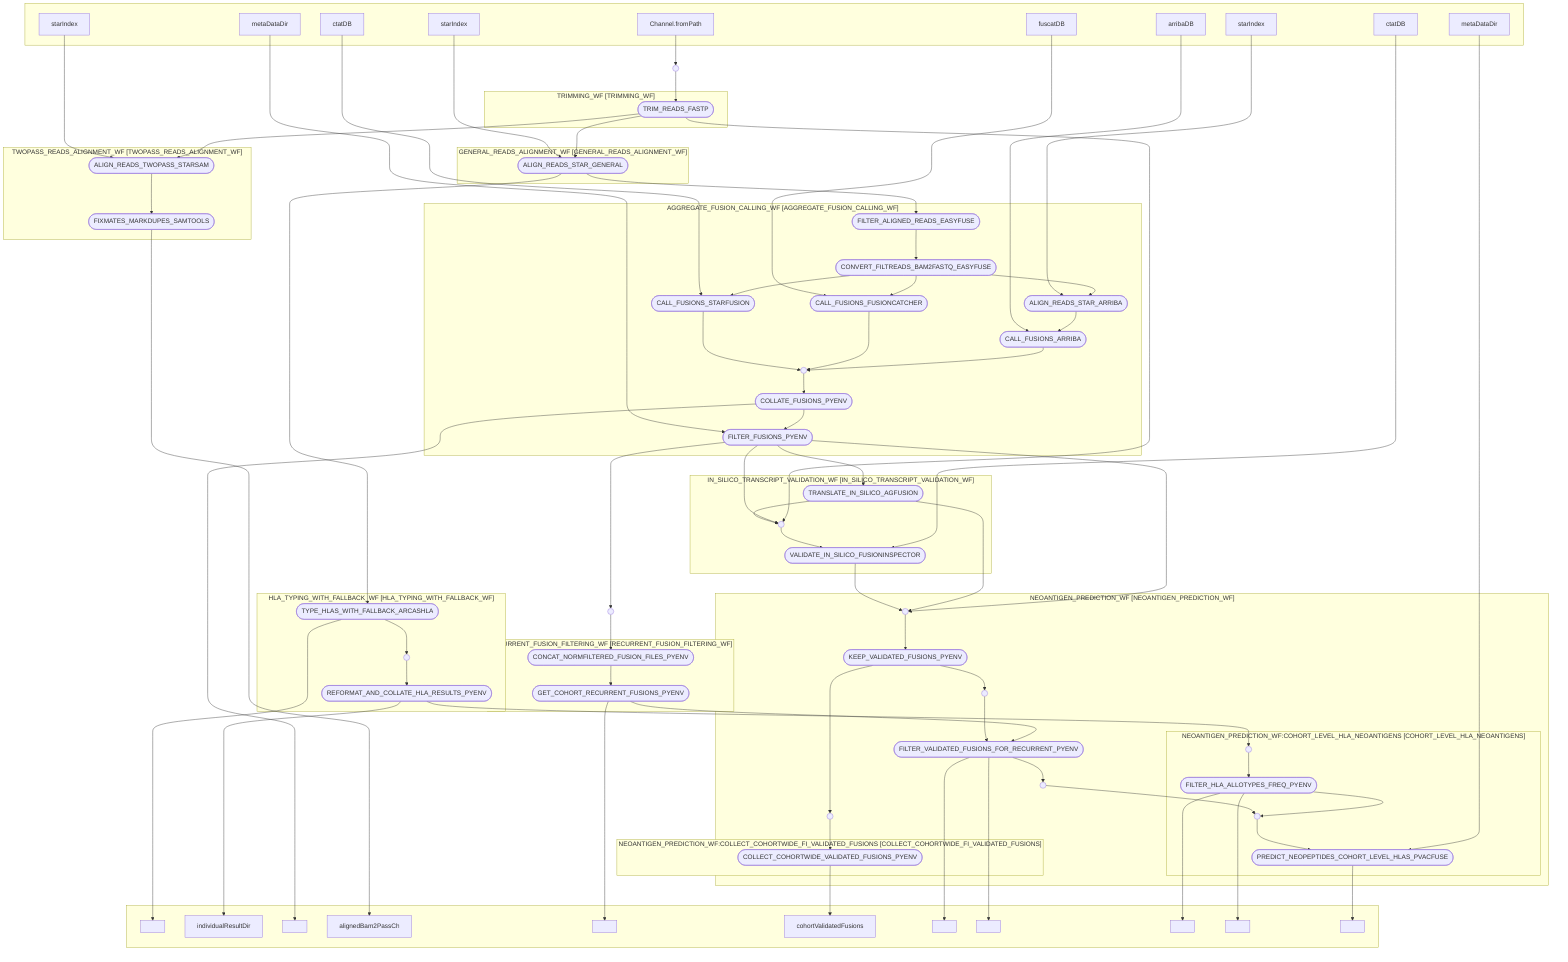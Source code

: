 flowchart TB
    subgraph " "
    v4["Channel.fromPath"]
    v16["starIndex"]
    v26["starIndex"]
    v28["arribaDB"]
    v30["fuscatDB"]
    v32["ctatDB"]
    v38["metaDataDir"]
    v40["starIndex"]
    v48["ctatDB"]
    v77["metaDataDir"]
    end
    subgraph "TRIMMING_WF [TRIMMING_WF]"
    v15(["TRIM_READS_FASTP"])
    end
    subgraph "GENERAL_READS_ALIGNMENT_WF [GENERAL_READS_ALIGNMENT_WF]"
    v17(["ALIGN_READS_STAR_GENERAL"])
    end
    subgraph "HLA_TYPING_WITH_FALLBACK_WF [HLA_TYPING_WITH_FALLBACK_WF]"
    v18(["TYPE_HLAS_WITH_FALLBACK_ARCASHLA"])
    v22(["REFORMAT_AND_COLLATE_HLA_RESULTS_PYENV"])
    v20(( ))
    end
    subgraph " "
    v19[" "]
    v23["individualResultDir"]
    v37[" "]
    v43["alignedBam2PassCh"]
    v53[" "]
    v60["cohortValidatedFusions"]
    v64[" "]
    v65[" "]
    v71[" "]
    v72[" "]
    v79[" "]
    end
    subgraph "AGGREGATE_FUSION_CALLING_WF [AGGREGATE_FUSION_CALLING_WF]"
    v24(["FILTER_ALIGNED_READS_EASYFUSE"])
    v25(["CONVERT_FILTREADS_BAM2FASTQ_EASYFUSE"])
    v27(["ALIGN_READS_STAR_ARRIBA"])
    v29(["CALL_FUSIONS_ARRIBA"])
    v31(["CALL_FUSIONS_FUSIONCATCHER"])
    v33(["CALL_FUSIONS_STARFUSION"])
    v36(["COLLATE_FUSIONS_PYENV"])
    v39(["FILTER_FUSIONS_PYENV"])
    v34(( ))
    end
    subgraph "TWOPASS_READS_ALIGNMENT_WF [TWOPASS_READS_ALIGNMENT_WF]"
    v41(["ALIGN_READS_TWOPASS_STARSAM"])
    v42(["FIXMATES_MARKDUPES_SAMTOOLS"])
    end
    subgraph "IN_SILICO_TRANSCRIPT_VALIDATION_WF [IN_SILICO_TRANSCRIPT_VALIDATION_WF]"
    v44(["TRANSLATE_IN_SILICO_AGFUSION"])
    v49(["VALIDATE_IN_SILICO_FUSIONINSPECTOR"])
    v45(( ))
    end
    subgraph "RECURRENT_FUSION_FILTERING_WF [RECURRENT_FUSION_FILTERING_WF]"
    v51(["CONCAT_NORMFILTERED_FUSION_FILES_PYENV"])
    v52(["GET_COHORT_RECURRENT_FUSIONS_PYENV"])
    end
    subgraph "NEOANTIGEN_PREDICTION_WF [NEOANTIGEN_PREDICTION_WF]"
    v57(["KEEP_VALIDATED_FUSIONS_PYENV"])
    subgraph "NEOANTIGEN_PREDICTION_WF:COLLECT_COHORTWIDE_FI_VALIDATED_FUSIONS [COLLECT_COHORTWIDE_FI_VALIDATED_FUSIONS]"
    v59(["COLLECT_COHORTWIDE_VALIDATED_FUSIONS_PYENV"])
    end
    v63(["FILTER_VALIDATED_FUSIONS_FOR_RECURRENT_PYENV"])
    subgraph "NEOANTIGEN_PREDICTION_WF:COHORT_LEVEL_HLA_NEOANTIGENS [COHORT_LEVEL_HLA_NEOANTIGENS]"
    v70(["FILTER_HLA_ALLOTYPES_FREQ_PYENV"])
    v78(["PREDICT_NEOPEPTIDES_COHORT_LEVEL_HLAS_PVACFUSE"])
    v69(( ))
    v73(( ))
    end
    v54(( ))
    v58(( ))
    v61(( ))
    v68(( ))
    end
    v5(( ))
    v50(( ))
    v4 --> v5
    v5 --> v15
    v15 --> v17
    v15 --> v41
    v15 --> v45
    v16 --> v17
    v17 --> v18
    v17 --> v24
    v18 --> v19
    v18 --> v20
    v20 --> v22
    v22 --> v23
    v22 --> v69
    v24 --> v25
    v25 --> v27
    v25 --> v31
    v25 --> v33
    v26 --> v27
    v27 --> v29
    v28 --> v29
    v29 --> v34
    v30 --> v31
    v31 --> v34
    v32 --> v33
    v33 --> v34
    v34 --> v36
    v36 --> v39
    v36 --> v37
    v38 --> v39
    v39 --> v44
    v39 --> v45
    v39 --> v50
    v39 --> v54
    v40 --> v41
    v41 --> v42
    v42 --> v43
    v44 --> v45
    v44 --> v54
    v48 --> v49
    v45 --> v49
    v49 --> v54
    v50 --> v51
    v51 --> v52
    v52 --> v63
    v52 --> v53
    v54 --> v57
    v57 --> v58
    v57 --> v61
    v58 --> v59
    v59 --> v60
    v61 --> v63
    v63 --> v65
    v63 --> v64
    v63 --> v68
    v69 --> v70
    v70 --> v72
    v70 --> v71
    v70 --> v73
    v77 --> v78
    v73 --> v78
    v78 --> v79
    v68 --> v73